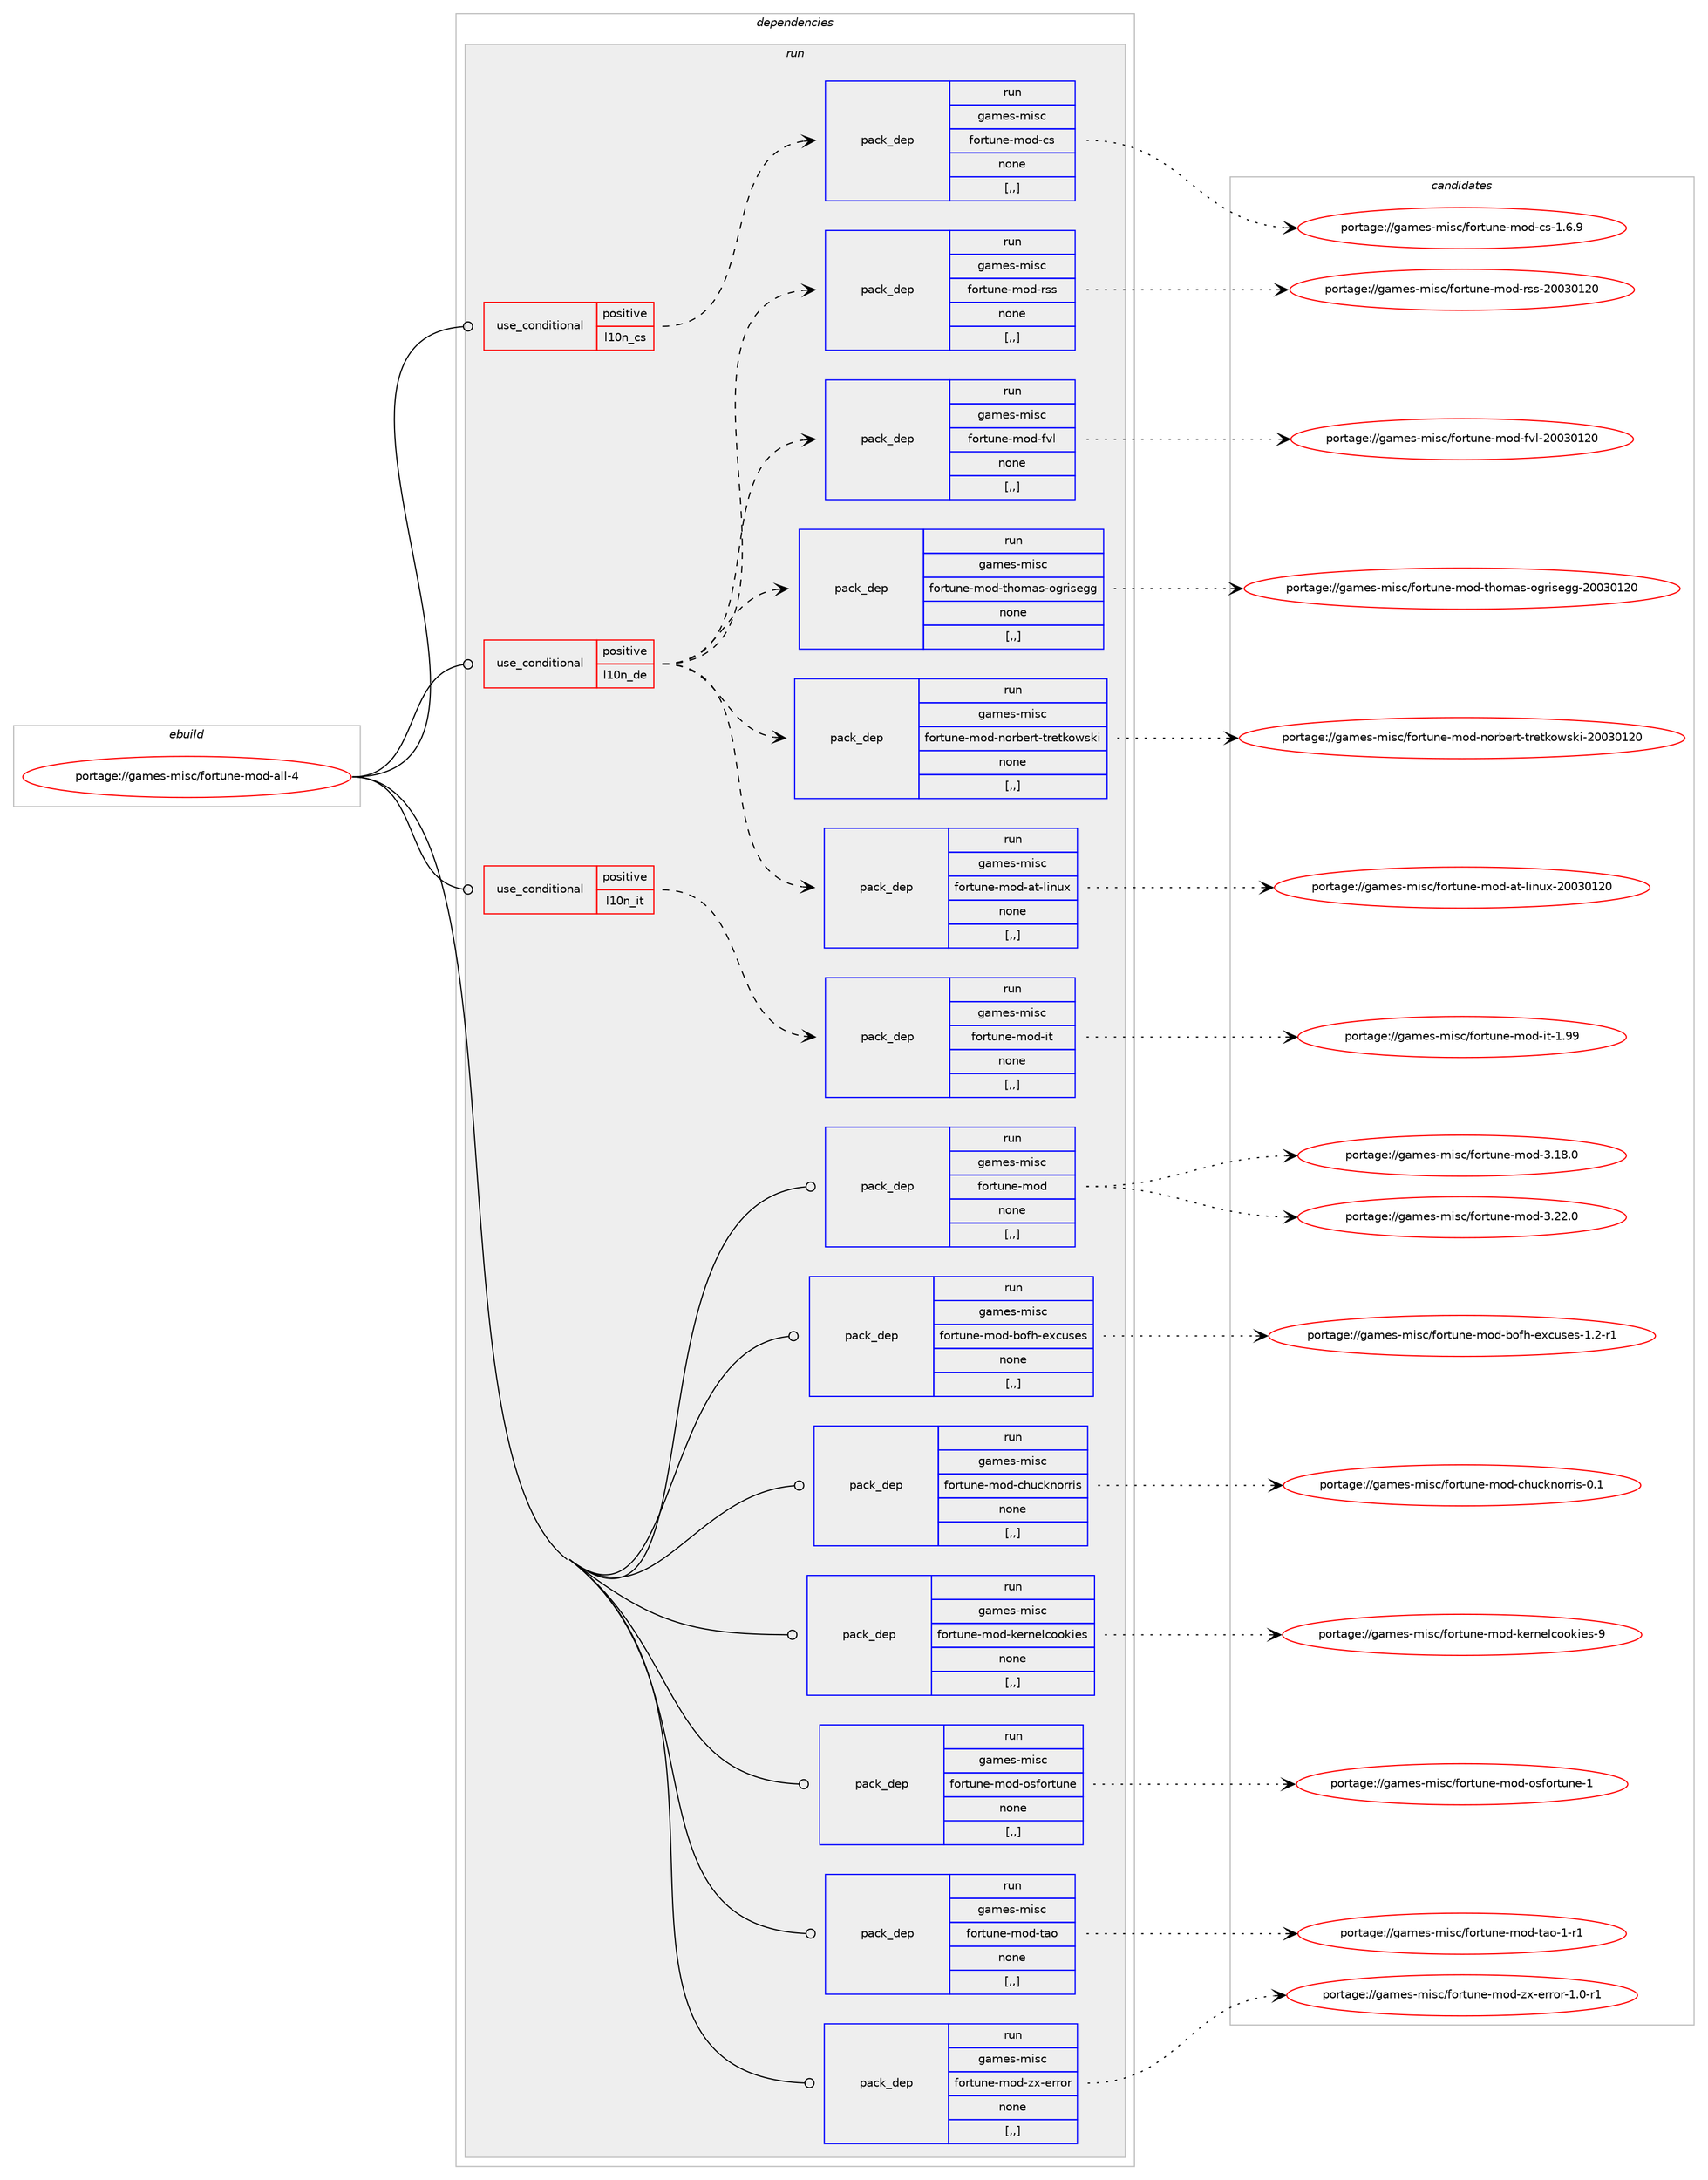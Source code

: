 digraph prolog {

# *************
# Graph options
# *************

newrank=true;
concentrate=true;
compound=true;
graph [rankdir=LR,fontname=Helvetica,fontsize=10,ranksep=1.5];#, ranksep=2.5, nodesep=0.2];
edge  [arrowhead=vee];
node  [fontname=Helvetica,fontsize=10];

# **********
# The ebuild
# **********

subgraph cluster_leftcol {
color=gray;
label=<<i>ebuild</i>>;
id [label="portage://games-misc/fortune-mod-all-4", color=red, width=4, href="../games-misc/fortune-mod-all-4.svg"];
}

# ****************
# The dependencies
# ****************

subgraph cluster_midcol {
color=gray;
label=<<i>dependencies</i>>;
subgraph cluster_compile {
fillcolor="#eeeeee";
style=filled;
label=<<i>compile</i>>;
}
subgraph cluster_compileandrun {
fillcolor="#eeeeee";
style=filled;
label=<<i>compile and run</i>>;
}
subgraph cluster_run {
fillcolor="#eeeeee";
style=filled;
label=<<i>run</i>>;
subgraph cond64028 {
dependency230266 [label=<<TABLE BORDER="0" CELLBORDER="1" CELLSPACING="0" CELLPADDING="4"><TR><TD ROWSPAN="3" CELLPADDING="10">use_conditional</TD></TR><TR><TD>positive</TD></TR><TR><TD>l10n_cs</TD></TR></TABLE>>, shape=none, color=red];
subgraph pack164715 {
dependency230267 [label=<<TABLE BORDER="0" CELLBORDER="1" CELLSPACING="0" CELLPADDING="4" WIDTH="220"><TR><TD ROWSPAN="6" CELLPADDING="30">pack_dep</TD></TR><TR><TD WIDTH="110">run</TD></TR><TR><TD>games-misc</TD></TR><TR><TD>fortune-mod-cs</TD></TR><TR><TD>none</TD></TR><TR><TD>[,,]</TD></TR></TABLE>>, shape=none, color=blue];
}
dependency230266:e -> dependency230267:w [weight=20,style="dashed",arrowhead="vee"];
}
id:e -> dependency230266:w [weight=20,style="solid",arrowhead="odot"];
subgraph cond64029 {
dependency230268 [label=<<TABLE BORDER="0" CELLBORDER="1" CELLSPACING="0" CELLPADDING="4"><TR><TD ROWSPAN="3" CELLPADDING="10">use_conditional</TD></TR><TR><TD>positive</TD></TR><TR><TD>l10n_de</TD></TR></TABLE>>, shape=none, color=red];
subgraph pack164716 {
dependency230269 [label=<<TABLE BORDER="0" CELLBORDER="1" CELLSPACING="0" CELLPADDING="4" WIDTH="220"><TR><TD ROWSPAN="6" CELLPADDING="30">pack_dep</TD></TR><TR><TD WIDTH="110">run</TD></TR><TR><TD>games-misc</TD></TR><TR><TD>fortune-mod-at-linux</TD></TR><TR><TD>none</TD></TR><TR><TD>[,,]</TD></TR></TABLE>>, shape=none, color=blue];
}
dependency230268:e -> dependency230269:w [weight=20,style="dashed",arrowhead="vee"];
subgraph pack164717 {
dependency230270 [label=<<TABLE BORDER="0" CELLBORDER="1" CELLSPACING="0" CELLPADDING="4" WIDTH="220"><TR><TD ROWSPAN="6" CELLPADDING="30">pack_dep</TD></TR><TR><TD WIDTH="110">run</TD></TR><TR><TD>games-misc</TD></TR><TR><TD>fortune-mod-norbert-tretkowski</TD></TR><TR><TD>none</TD></TR><TR><TD>[,,]</TD></TR></TABLE>>, shape=none, color=blue];
}
dependency230268:e -> dependency230270:w [weight=20,style="dashed",arrowhead="vee"];
subgraph pack164718 {
dependency230271 [label=<<TABLE BORDER="0" CELLBORDER="1" CELLSPACING="0" CELLPADDING="4" WIDTH="220"><TR><TD ROWSPAN="6" CELLPADDING="30">pack_dep</TD></TR><TR><TD WIDTH="110">run</TD></TR><TR><TD>games-misc</TD></TR><TR><TD>fortune-mod-thomas-ogrisegg</TD></TR><TR><TD>none</TD></TR><TR><TD>[,,]</TD></TR></TABLE>>, shape=none, color=blue];
}
dependency230268:e -> dependency230271:w [weight=20,style="dashed",arrowhead="vee"];
subgraph pack164719 {
dependency230272 [label=<<TABLE BORDER="0" CELLBORDER="1" CELLSPACING="0" CELLPADDING="4" WIDTH="220"><TR><TD ROWSPAN="6" CELLPADDING="30">pack_dep</TD></TR><TR><TD WIDTH="110">run</TD></TR><TR><TD>games-misc</TD></TR><TR><TD>fortune-mod-fvl</TD></TR><TR><TD>none</TD></TR><TR><TD>[,,]</TD></TR></TABLE>>, shape=none, color=blue];
}
dependency230268:e -> dependency230272:w [weight=20,style="dashed",arrowhead="vee"];
subgraph pack164720 {
dependency230273 [label=<<TABLE BORDER="0" CELLBORDER="1" CELLSPACING="0" CELLPADDING="4" WIDTH="220"><TR><TD ROWSPAN="6" CELLPADDING="30">pack_dep</TD></TR><TR><TD WIDTH="110">run</TD></TR><TR><TD>games-misc</TD></TR><TR><TD>fortune-mod-rss</TD></TR><TR><TD>none</TD></TR><TR><TD>[,,]</TD></TR></TABLE>>, shape=none, color=blue];
}
dependency230268:e -> dependency230273:w [weight=20,style="dashed",arrowhead="vee"];
}
id:e -> dependency230268:w [weight=20,style="solid",arrowhead="odot"];
subgraph cond64030 {
dependency230274 [label=<<TABLE BORDER="0" CELLBORDER="1" CELLSPACING="0" CELLPADDING="4"><TR><TD ROWSPAN="3" CELLPADDING="10">use_conditional</TD></TR><TR><TD>positive</TD></TR><TR><TD>l10n_it</TD></TR></TABLE>>, shape=none, color=red];
subgraph pack164721 {
dependency230275 [label=<<TABLE BORDER="0" CELLBORDER="1" CELLSPACING="0" CELLPADDING="4" WIDTH="220"><TR><TD ROWSPAN="6" CELLPADDING="30">pack_dep</TD></TR><TR><TD WIDTH="110">run</TD></TR><TR><TD>games-misc</TD></TR><TR><TD>fortune-mod-it</TD></TR><TR><TD>none</TD></TR><TR><TD>[,,]</TD></TR></TABLE>>, shape=none, color=blue];
}
dependency230274:e -> dependency230275:w [weight=20,style="dashed",arrowhead="vee"];
}
id:e -> dependency230274:w [weight=20,style="solid",arrowhead="odot"];
subgraph pack164722 {
dependency230276 [label=<<TABLE BORDER="0" CELLBORDER="1" CELLSPACING="0" CELLPADDING="4" WIDTH="220"><TR><TD ROWSPAN="6" CELLPADDING="30">pack_dep</TD></TR><TR><TD WIDTH="110">run</TD></TR><TR><TD>games-misc</TD></TR><TR><TD>fortune-mod</TD></TR><TR><TD>none</TD></TR><TR><TD>[,,]</TD></TR></TABLE>>, shape=none, color=blue];
}
id:e -> dependency230276:w [weight=20,style="solid",arrowhead="odot"];
subgraph pack164723 {
dependency230277 [label=<<TABLE BORDER="0" CELLBORDER="1" CELLSPACING="0" CELLPADDING="4" WIDTH="220"><TR><TD ROWSPAN="6" CELLPADDING="30">pack_dep</TD></TR><TR><TD WIDTH="110">run</TD></TR><TR><TD>games-misc</TD></TR><TR><TD>fortune-mod-bofh-excuses</TD></TR><TR><TD>none</TD></TR><TR><TD>[,,]</TD></TR></TABLE>>, shape=none, color=blue];
}
id:e -> dependency230277:w [weight=20,style="solid",arrowhead="odot"];
subgraph pack164724 {
dependency230278 [label=<<TABLE BORDER="0" CELLBORDER="1" CELLSPACING="0" CELLPADDING="4" WIDTH="220"><TR><TD ROWSPAN="6" CELLPADDING="30">pack_dep</TD></TR><TR><TD WIDTH="110">run</TD></TR><TR><TD>games-misc</TD></TR><TR><TD>fortune-mod-chucknorris</TD></TR><TR><TD>none</TD></TR><TR><TD>[,,]</TD></TR></TABLE>>, shape=none, color=blue];
}
id:e -> dependency230278:w [weight=20,style="solid",arrowhead="odot"];
subgraph pack164725 {
dependency230279 [label=<<TABLE BORDER="0" CELLBORDER="1" CELLSPACING="0" CELLPADDING="4" WIDTH="220"><TR><TD ROWSPAN="6" CELLPADDING="30">pack_dep</TD></TR><TR><TD WIDTH="110">run</TD></TR><TR><TD>games-misc</TD></TR><TR><TD>fortune-mod-kernelcookies</TD></TR><TR><TD>none</TD></TR><TR><TD>[,,]</TD></TR></TABLE>>, shape=none, color=blue];
}
id:e -> dependency230279:w [weight=20,style="solid",arrowhead="odot"];
subgraph pack164726 {
dependency230280 [label=<<TABLE BORDER="0" CELLBORDER="1" CELLSPACING="0" CELLPADDING="4" WIDTH="220"><TR><TD ROWSPAN="6" CELLPADDING="30">pack_dep</TD></TR><TR><TD WIDTH="110">run</TD></TR><TR><TD>games-misc</TD></TR><TR><TD>fortune-mod-osfortune</TD></TR><TR><TD>none</TD></TR><TR><TD>[,,]</TD></TR></TABLE>>, shape=none, color=blue];
}
id:e -> dependency230280:w [weight=20,style="solid",arrowhead="odot"];
subgraph pack164727 {
dependency230281 [label=<<TABLE BORDER="0" CELLBORDER="1" CELLSPACING="0" CELLPADDING="4" WIDTH="220"><TR><TD ROWSPAN="6" CELLPADDING="30">pack_dep</TD></TR><TR><TD WIDTH="110">run</TD></TR><TR><TD>games-misc</TD></TR><TR><TD>fortune-mod-tao</TD></TR><TR><TD>none</TD></TR><TR><TD>[,,]</TD></TR></TABLE>>, shape=none, color=blue];
}
id:e -> dependency230281:w [weight=20,style="solid",arrowhead="odot"];
subgraph pack164728 {
dependency230282 [label=<<TABLE BORDER="0" CELLBORDER="1" CELLSPACING="0" CELLPADDING="4" WIDTH="220"><TR><TD ROWSPAN="6" CELLPADDING="30">pack_dep</TD></TR><TR><TD WIDTH="110">run</TD></TR><TR><TD>games-misc</TD></TR><TR><TD>fortune-mod-zx-error</TD></TR><TR><TD>none</TD></TR><TR><TD>[,,]</TD></TR></TABLE>>, shape=none, color=blue];
}
id:e -> dependency230282:w [weight=20,style="solid",arrowhead="odot"];
}
}

# **************
# The candidates
# **************

subgraph cluster_choices {
rank=same;
color=gray;
label=<<i>candidates</i>>;

subgraph choice164715 {
color=black;
nodesep=1;
choice10397109101115451091051159947102111114116117110101451091111004599115454946544657 [label="portage://games-misc/fortune-mod-cs-1.6.9", color=red, width=4,href="../games-misc/fortune-mod-cs-1.6.9.svg"];
dependency230267:e -> choice10397109101115451091051159947102111114116117110101451091111004599115454946544657:w [style=dotted,weight="100"];
}
subgraph choice164716 {
color=black;
nodesep=1;
choice1039710910111545109105115994710211111411611711010145109111100459711645108105110117120455048485148495048 [label="portage://games-misc/fortune-mod-at-linux-20030120", color=red, width=4,href="../games-misc/fortune-mod-at-linux-20030120.svg"];
dependency230269:e -> choice1039710910111545109105115994710211111411611711010145109111100459711645108105110117120455048485148495048:w [style=dotted,weight="100"];
}
subgraph choice164717 {
color=black;
nodesep=1;
choice1039710910111545109105115994710211111411611711010145109111100451101111149810111411645116114101116107111119115107105455048485148495048 [label="portage://games-misc/fortune-mod-norbert-tretkowski-20030120", color=red, width=4,href="../games-misc/fortune-mod-norbert-tretkowski-20030120.svg"];
dependency230270:e -> choice1039710910111545109105115994710211111411611711010145109111100451101111149810111411645116114101116107111119115107105455048485148495048:w [style=dotted,weight="100"];
}
subgraph choice164718 {
color=black;
nodesep=1;
choice1039710910111545109105115994710211111411611711010145109111100451161041111099711545111103114105115101103103455048485148495048 [label="portage://games-misc/fortune-mod-thomas-ogrisegg-20030120", color=red, width=4,href="../games-misc/fortune-mod-thomas-ogrisegg-20030120.svg"];
dependency230271:e -> choice1039710910111545109105115994710211111411611711010145109111100451161041111099711545111103114105115101103103455048485148495048:w [style=dotted,weight="100"];
}
subgraph choice164719 {
color=black;
nodesep=1;
choice103971091011154510910511599471021111141161171101014510911110045102118108455048485148495048 [label="portage://games-misc/fortune-mod-fvl-20030120", color=red, width=4,href="../games-misc/fortune-mod-fvl-20030120.svg"];
dependency230272:e -> choice103971091011154510910511599471021111141161171101014510911110045102118108455048485148495048:w [style=dotted,weight="100"];
}
subgraph choice164720 {
color=black;
nodesep=1;
choice103971091011154510910511599471021111141161171101014510911110045114115115455048485148495048 [label="portage://games-misc/fortune-mod-rss-20030120", color=red, width=4,href="../games-misc/fortune-mod-rss-20030120.svg"];
dependency230273:e -> choice103971091011154510910511599471021111141161171101014510911110045114115115455048485148495048:w [style=dotted,weight="100"];
}
subgraph choice164721 {
color=black;
nodesep=1;
choice1039710910111545109105115994710211111411611711010145109111100451051164549465757 [label="portage://games-misc/fortune-mod-it-1.99", color=red, width=4,href="../games-misc/fortune-mod-it-1.99.svg"];
dependency230275:e -> choice1039710910111545109105115994710211111411611711010145109111100451051164549465757:w [style=dotted,weight="100"];
}
subgraph choice164722 {
color=black;
nodesep=1;
choice103971091011154510910511599471021111141161171101014510911110045514650504648 [label="portage://games-misc/fortune-mod-3.22.0", color=red, width=4,href="../games-misc/fortune-mod-3.22.0.svg"];
choice103971091011154510910511599471021111141161171101014510911110045514649564648 [label="portage://games-misc/fortune-mod-3.18.0", color=red, width=4,href="../games-misc/fortune-mod-3.18.0.svg"];
dependency230276:e -> choice103971091011154510910511599471021111141161171101014510911110045514650504648:w [style=dotted,weight="100"];
dependency230276:e -> choice103971091011154510910511599471021111141161171101014510911110045514649564648:w [style=dotted,weight="100"];
}
subgraph choice164723 {
color=black;
nodesep=1;
choice103971091011154510910511599471021111141161171101014510911110045981111021044510112099117115101115454946504511449 [label="portage://games-misc/fortune-mod-bofh-excuses-1.2-r1", color=red, width=4,href="../games-misc/fortune-mod-bofh-excuses-1.2-r1.svg"];
dependency230277:e -> choice103971091011154510910511599471021111141161171101014510911110045981111021044510112099117115101115454946504511449:w [style=dotted,weight="100"];
}
subgraph choice164724 {
color=black;
nodesep=1;
choice103971091011154510910511599471021111141161171101014510911110045991041179910711011111411410511545484649 [label="portage://games-misc/fortune-mod-chucknorris-0.1", color=red, width=4,href="../games-misc/fortune-mod-chucknorris-0.1.svg"];
dependency230278:e -> choice103971091011154510910511599471021111141161171101014510911110045991041179910711011111411410511545484649:w [style=dotted,weight="100"];
}
subgraph choice164725 {
color=black;
nodesep=1;
choice103971091011154510910511599471021111141161171101014510911110045107101114110101108991111111071051011154557 [label="portage://games-misc/fortune-mod-kernelcookies-9", color=red, width=4,href="../games-misc/fortune-mod-kernelcookies-9.svg"];
dependency230279:e -> choice103971091011154510910511599471021111141161171101014510911110045107101114110101108991111111071051011154557:w [style=dotted,weight="100"];
}
subgraph choice164726 {
color=black;
nodesep=1;
choice1039710910111545109105115994710211111411611711010145109111100451111151021111141161171101014549 [label="portage://games-misc/fortune-mod-osfortune-1", color=red, width=4,href="../games-misc/fortune-mod-osfortune-1.svg"];
dependency230280:e -> choice1039710910111545109105115994710211111411611711010145109111100451111151021111141161171101014549:w [style=dotted,weight="100"];
}
subgraph choice164727 {
color=black;
nodesep=1;
choice1039710910111545109105115994710211111411611711010145109111100451169711145494511449 [label="portage://games-misc/fortune-mod-tao-1-r1", color=red, width=4,href="../games-misc/fortune-mod-tao-1-r1.svg"];
dependency230281:e -> choice1039710910111545109105115994710211111411611711010145109111100451169711145494511449:w [style=dotted,weight="100"];
}
subgraph choice164728 {
color=black;
nodesep=1;
choice10397109101115451091051159947102111114116117110101451091111004512212045101114114111114454946484511449 [label="portage://games-misc/fortune-mod-zx-error-1.0-r1", color=red, width=4,href="../games-misc/fortune-mod-zx-error-1.0-r1.svg"];
dependency230282:e -> choice10397109101115451091051159947102111114116117110101451091111004512212045101114114111114454946484511449:w [style=dotted,weight="100"];
}
}

}
